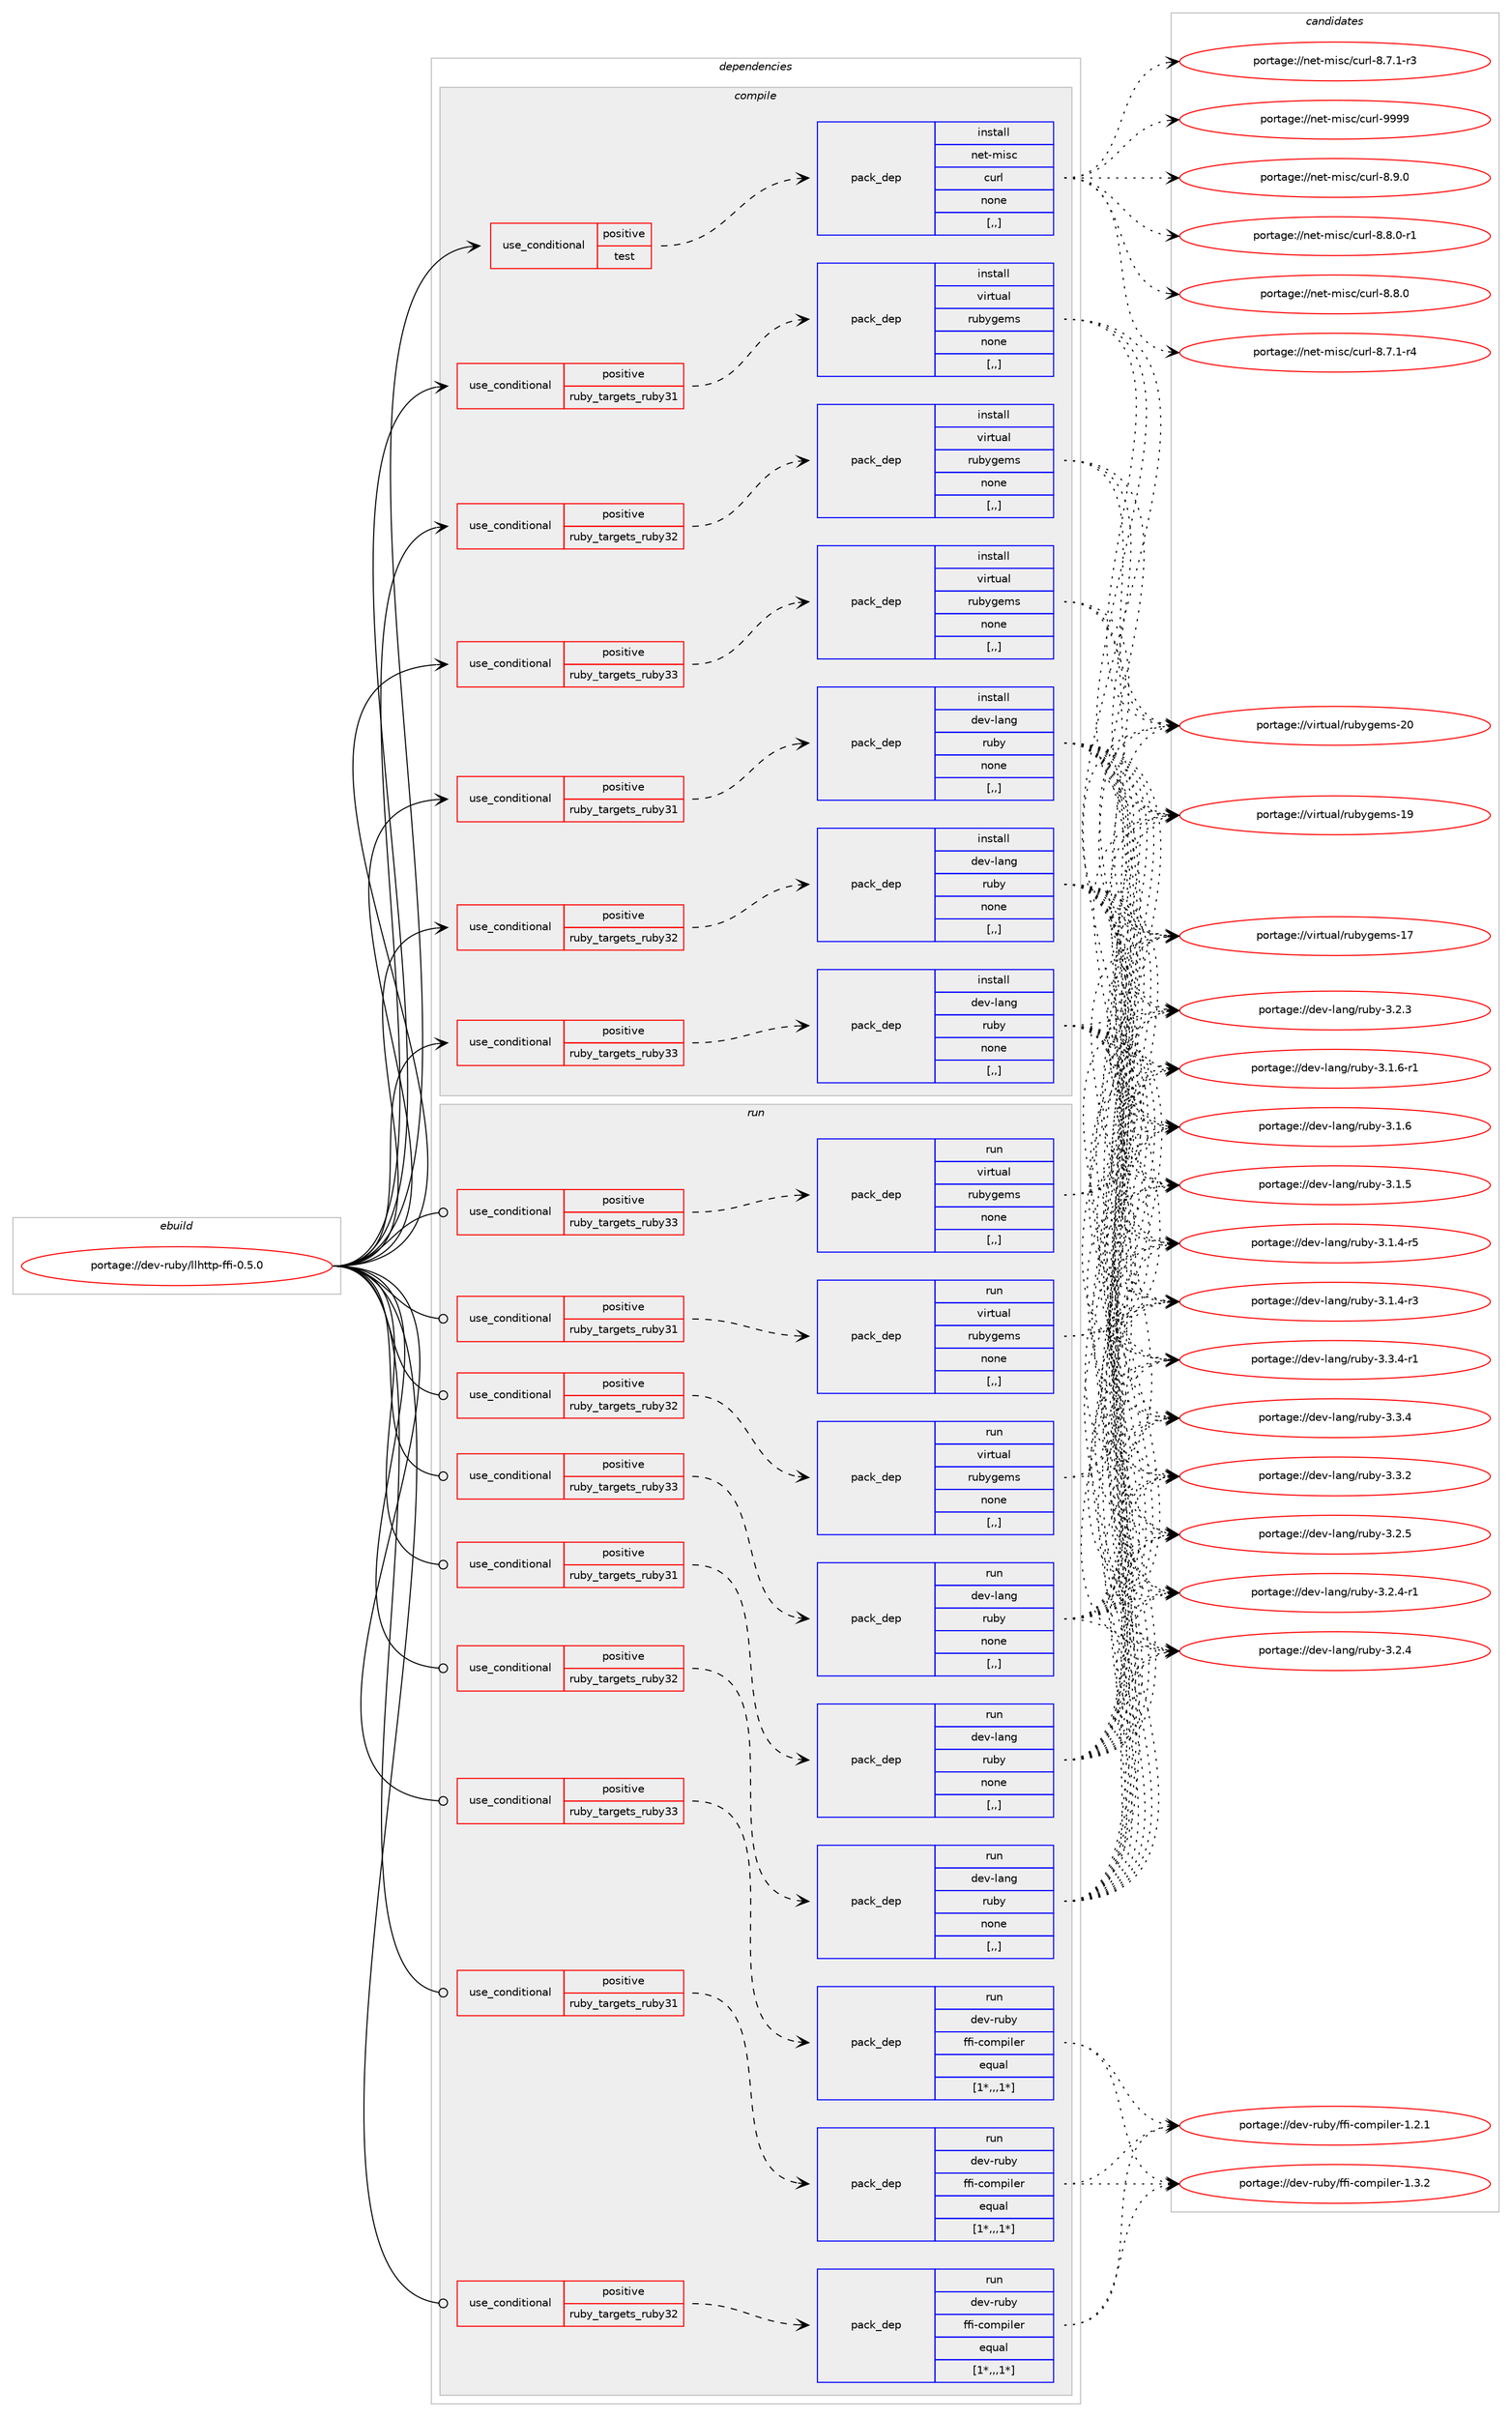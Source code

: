 digraph prolog {

# *************
# Graph options
# *************

newrank=true;
concentrate=true;
compound=true;
graph [rankdir=LR,fontname=Helvetica,fontsize=10,ranksep=1.5];#, ranksep=2.5, nodesep=0.2];
edge  [arrowhead=vee];
node  [fontname=Helvetica,fontsize=10];

# **********
# The ebuild
# **********

subgraph cluster_leftcol {
color=gray;
label=<<i>ebuild</i>>;
id [label="portage://dev-ruby/llhttp-ffi-0.5.0", color=red, width=4, href="../dev-ruby/llhttp-ffi-0.5.0.svg"];
}

# ****************
# The dependencies
# ****************

subgraph cluster_midcol {
color=gray;
label=<<i>dependencies</i>>;
subgraph cluster_compile {
fillcolor="#eeeeee";
style=filled;
label=<<i>compile</i>>;
subgraph cond50040 {
dependency188760 [label=<<TABLE BORDER="0" CELLBORDER="1" CELLSPACING="0" CELLPADDING="4"><TR><TD ROWSPAN="3" CELLPADDING="10">use_conditional</TD></TR><TR><TD>positive</TD></TR><TR><TD>ruby_targets_ruby31</TD></TR></TABLE>>, shape=none, color=red];
subgraph pack137382 {
dependency188761 [label=<<TABLE BORDER="0" CELLBORDER="1" CELLSPACING="0" CELLPADDING="4" WIDTH="220"><TR><TD ROWSPAN="6" CELLPADDING="30">pack_dep</TD></TR><TR><TD WIDTH="110">install</TD></TR><TR><TD>dev-lang</TD></TR><TR><TD>ruby</TD></TR><TR><TD>none</TD></TR><TR><TD>[,,]</TD></TR></TABLE>>, shape=none, color=blue];
}
dependency188760:e -> dependency188761:w [weight=20,style="dashed",arrowhead="vee"];
}
id:e -> dependency188760:w [weight=20,style="solid",arrowhead="vee"];
subgraph cond50041 {
dependency188762 [label=<<TABLE BORDER="0" CELLBORDER="1" CELLSPACING="0" CELLPADDING="4"><TR><TD ROWSPAN="3" CELLPADDING="10">use_conditional</TD></TR><TR><TD>positive</TD></TR><TR><TD>ruby_targets_ruby31</TD></TR></TABLE>>, shape=none, color=red];
subgraph pack137383 {
dependency188763 [label=<<TABLE BORDER="0" CELLBORDER="1" CELLSPACING="0" CELLPADDING="4" WIDTH="220"><TR><TD ROWSPAN="6" CELLPADDING="30">pack_dep</TD></TR><TR><TD WIDTH="110">install</TD></TR><TR><TD>virtual</TD></TR><TR><TD>rubygems</TD></TR><TR><TD>none</TD></TR><TR><TD>[,,]</TD></TR></TABLE>>, shape=none, color=blue];
}
dependency188762:e -> dependency188763:w [weight=20,style="dashed",arrowhead="vee"];
}
id:e -> dependency188762:w [weight=20,style="solid",arrowhead="vee"];
subgraph cond50042 {
dependency188764 [label=<<TABLE BORDER="0" CELLBORDER="1" CELLSPACING="0" CELLPADDING="4"><TR><TD ROWSPAN="3" CELLPADDING="10">use_conditional</TD></TR><TR><TD>positive</TD></TR><TR><TD>ruby_targets_ruby32</TD></TR></TABLE>>, shape=none, color=red];
subgraph pack137384 {
dependency188765 [label=<<TABLE BORDER="0" CELLBORDER="1" CELLSPACING="0" CELLPADDING="4" WIDTH="220"><TR><TD ROWSPAN="6" CELLPADDING="30">pack_dep</TD></TR><TR><TD WIDTH="110">install</TD></TR><TR><TD>dev-lang</TD></TR><TR><TD>ruby</TD></TR><TR><TD>none</TD></TR><TR><TD>[,,]</TD></TR></TABLE>>, shape=none, color=blue];
}
dependency188764:e -> dependency188765:w [weight=20,style="dashed",arrowhead="vee"];
}
id:e -> dependency188764:w [weight=20,style="solid",arrowhead="vee"];
subgraph cond50043 {
dependency188766 [label=<<TABLE BORDER="0" CELLBORDER="1" CELLSPACING="0" CELLPADDING="4"><TR><TD ROWSPAN="3" CELLPADDING="10">use_conditional</TD></TR><TR><TD>positive</TD></TR><TR><TD>ruby_targets_ruby32</TD></TR></TABLE>>, shape=none, color=red];
subgraph pack137385 {
dependency188767 [label=<<TABLE BORDER="0" CELLBORDER="1" CELLSPACING="0" CELLPADDING="4" WIDTH="220"><TR><TD ROWSPAN="6" CELLPADDING="30">pack_dep</TD></TR><TR><TD WIDTH="110">install</TD></TR><TR><TD>virtual</TD></TR><TR><TD>rubygems</TD></TR><TR><TD>none</TD></TR><TR><TD>[,,]</TD></TR></TABLE>>, shape=none, color=blue];
}
dependency188766:e -> dependency188767:w [weight=20,style="dashed",arrowhead="vee"];
}
id:e -> dependency188766:w [weight=20,style="solid",arrowhead="vee"];
subgraph cond50044 {
dependency188768 [label=<<TABLE BORDER="0" CELLBORDER="1" CELLSPACING="0" CELLPADDING="4"><TR><TD ROWSPAN="3" CELLPADDING="10">use_conditional</TD></TR><TR><TD>positive</TD></TR><TR><TD>ruby_targets_ruby33</TD></TR></TABLE>>, shape=none, color=red];
subgraph pack137386 {
dependency188769 [label=<<TABLE BORDER="0" CELLBORDER="1" CELLSPACING="0" CELLPADDING="4" WIDTH="220"><TR><TD ROWSPAN="6" CELLPADDING="30">pack_dep</TD></TR><TR><TD WIDTH="110">install</TD></TR><TR><TD>dev-lang</TD></TR><TR><TD>ruby</TD></TR><TR><TD>none</TD></TR><TR><TD>[,,]</TD></TR></TABLE>>, shape=none, color=blue];
}
dependency188768:e -> dependency188769:w [weight=20,style="dashed",arrowhead="vee"];
}
id:e -> dependency188768:w [weight=20,style="solid",arrowhead="vee"];
subgraph cond50045 {
dependency188770 [label=<<TABLE BORDER="0" CELLBORDER="1" CELLSPACING="0" CELLPADDING="4"><TR><TD ROWSPAN="3" CELLPADDING="10">use_conditional</TD></TR><TR><TD>positive</TD></TR><TR><TD>ruby_targets_ruby33</TD></TR></TABLE>>, shape=none, color=red];
subgraph pack137387 {
dependency188771 [label=<<TABLE BORDER="0" CELLBORDER="1" CELLSPACING="0" CELLPADDING="4" WIDTH="220"><TR><TD ROWSPAN="6" CELLPADDING="30">pack_dep</TD></TR><TR><TD WIDTH="110">install</TD></TR><TR><TD>virtual</TD></TR><TR><TD>rubygems</TD></TR><TR><TD>none</TD></TR><TR><TD>[,,]</TD></TR></TABLE>>, shape=none, color=blue];
}
dependency188770:e -> dependency188771:w [weight=20,style="dashed",arrowhead="vee"];
}
id:e -> dependency188770:w [weight=20,style="solid",arrowhead="vee"];
subgraph cond50046 {
dependency188772 [label=<<TABLE BORDER="0" CELLBORDER="1" CELLSPACING="0" CELLPADDING="4"><TR><TD ROWSPAN="3" CELLPADDING="10">use_conditional</TD></TR><TR><TD>positive</TD></TR><TR><TD>test</TD></TR></TABLE>>, shape=none, color=red];
subgraph pack137388 {
dependency188773 [label=<<TABLE BORDER="0" CELLBORDER="1" CELLSPACING="0" CELLPADDING="4" WIDTH="220"><TR><TD ROWSPAN="6" CELLPADDING="30">pack_dep</TD></TR><TR><TD WIDTH="110">install</TD></TR><TR><TD>net-misc</TD></TR><TR><TD>curl</TD></TR><TR><TD>none</TD></TR><TR><TD>[,,]</TD></TR></TABLE>>, shape=none, color=blue];
}
dependency188772:e -> dependency188773:w [weight=20,style="dashed",arrowhead="vee"];
}
id:e -> dependency188772:w [weight=20,style="solid",arrowhead="vee"];
}
subgraph cluster_compileandrun {
fillcolor="#eeeeee";
style=filled;
label=<<i>compile and run</i>>;
}
subgraph cluster_run {
fillcolor="#eeeeee";
style=filled;
label=<<i>run</i>>;
subgraph cond50047 {
dependency188774 [label=<<TABLE BORDER="0" CELLBORDER="1" CELLSPACING="0" CELLPADDING="4"><TR><TD ROWSPAN="3" CELLPADDING="10">use_conditional</TD></TR><TR><TD>positive</TD></TR><TR><TD>ruby_targets_ruby31</TD></TR></TABLE>>, shape=none, color=red];
subgraph pack137389 {
dependency188775 [label=<<TABLE BORDER="0" CELLBORDER="1" CELLSPACING="0" CELLPADDING="4" WIDTH="220"><TR><TD ROWSPAN="6" CELLPADDING="30">pack_dep</TD></TR><TR><TD WIDTH="110">run</TD></TR><TR><TD>dev-lang</TD></TR><TR><TD>ruby</TD></TR><TR><TD>none</TD></TR><TR><TD>[,,]</TD></TR></TABLE>>, shape=none, color=blue];
}
dependency188774:e -> dependency188775:w [weight=20,style="dashed",arrowhead="vee"];
}
id:e -> dependency188774:w [weight=20,style="solid",arrowhead="odot"];
subgraph cond50048 {
dependency188776 [label=<<TABLE BORDER="0" CELLBORDER="1" CELLSPACING="0" CELLPADDING="4"><TR><TD ROWSPAN="3" CELLPADDING="10">use_conditional</TD></TR><TR><TD>positive</TD></TR><TR><TD>ruby_targets_ruby31</TD></TR></TABLE>>, shape=none, color=red];
subgraph pack137390 {
dependency188777 [label=<<TABLE BORDER="0" CELLBORDER="1" CELLSPACING="0" CELLPADDING="4" WIDTH="220"><TR><TD ROWSPAN="6" CELLPADDING="30">pack_dep</TD></TR><TR><TD WIDTH="110">run</TD></TR><TR><TD>dev-ruby</TD></TR><TR><TD>ffi-compiler</TD></TR><TR><TD>equal</TD></TR><TR><TD>[1*,,,1*]</TD></TR></TABLE>>, shape=none, color=blue];
}
dependency188776:e -> dependency188777:w [weight=20,style="dashed",arrowhead="vee"];
}
id:e -> dependency188776:w [weight=20,style="solid",arrowhead="odot"];
subgraph cond50049 {
dependency188778 [label=<<TABLE BORDER="0" CELLBORDER="1" CELLSPACING="0" CELLPADDING="4"><TR><TD ROWSPAN="3" CELLPADDING="10">use_conditional</TD></TR><TR><TD>positive</TD></TR><TR><TD>ruby_targets_ruby31</TD></TR></TABLE>>, shape=none, color=red];
subgraph pack137391 {
dependency188779 [label=<<TABLE BORDER="0" CELLBORDER="1" CELLSPACING="0" CELLPADDING="4" WIDTH="220"><TR><TD ROWSPAN="6" CELLPADDING="30">pack_dep</TD></TR><TR><TD WIDTH="110">run</TD></TR><TR><TD>virtual</TD></TR><TR><TD>rubygems</TD></TR><TR><TD>none</TD></TR><TR><TD>[,,]</TD></TR></TABLE>>, shape=none, color=blue];
}
dependency188778:e -> dependency188779:w [weight=20,style="dashed",arrowhead="vee"];
}
id:e -> dependency188778:w [weight=20,style="solid",arrowhead="odot"];
subgraph cond50050 {
dependency188780 [label=<<TABLE BORDER="0" CELLBORDER="1" CELLSPACING="0" CELLPADDING="4"><TR><TD ROWSPAN="3" CELLPADDING="10">use_conditional</TD></TR><TR><TD>positive</TD></TR><TR><TD>ruby_targets_ruby32</TD></TR></TABLE>>, shape=none, color=red];
subgraph pack137392 {
dependency188781 [label=<<TABLE BORDER="0" CELLBORDER="1" CELLSPACING="0" CELLPADDING="4" WIDTH="220"><TR><TD ROWSPAN="6" CELLPADDING="30">pack_dep</TD></TR><TR><TD WIDTH="110">run</TD></TR><TR><TD>dev-lang</TD></TR><TR><TD>ruby</TD></TR><TR><TD>none</TD></TR><TR><TD>[,,]</TD></TR></TABLE>>, shape=none, color=blue];
}
dependency188780:e -> dependency188781:w [weight=20,style="dashed",arrowhead="vee"];
}
id:e -> dependency188780:w [weight=20,style="solid",arrowhead="odot"];
subgraph cond50051 {
dependency188782 [label=<<TABLE BORDER="0" CELLBORDER="1" CELLSPACING="0" CELLPADDING="4"><TR><TD ROWSPAN="3" CELLPADDING="10">use_conditional</TD></TR><TR><TD>positive</TD></TR><TR><TD>ruby_targets_ruby32</TD></TR></TABLE>>, shape=none, color=red];
subgraph pack137393 {
dependency188783 [label=<<TABLE BORDER="0" CELLBORDER="1" CELLSPACING="0" CELLPADDING="4" WIDTH="220"><TR><TD ROWSPAN="6" CELLPADDING="30">pack_dep</TD></TR><TR><TD WIDTH="110">run</TD></TR><TR><TD>dev-ruby</TD></TR><TR><TD>ffi-compiler</TD></TR><TR><TD>equal</TD></TR><TR><TD>[1*,,,1*]</TD></TR></TABLE>>, shape=none, color=blue];
}
dependency188782:e -> dependency188783:w [weight=20,style="dashed",arrowhead="vee"];
}
id:e -> dependency188782:w [weight=20,style="solid",arrowhead="odot"];
subgraph cond50052 {
dependency188784 [label=<<TABLE BORDER="0" CELLBORDER="1" CELLSPACING="0" CELLPADDING="4"><TR><TD ROWSPAN="3" CELLPADDING="10">use_conditional</TD></TR><TR><TD>positive</TD></TR><TR><TD>ruby_targets_ruby32</TD></TR></TABLE>>, shape=none, color=red];
subgraph pack137394 {
dependency188785 [label=<<TABLE BORDER="0" CELLBORDER="1" CELLSPACING="0" CELLPADDING="4" WIDTH="220"><TR><TD ROWSPAN="6" CELLPADDING="30">pack_dep</TD></TR><TR><TD WIDTH="110">run</TD></TR><TR><TD>virtual</TD></TR><TR><TD>rubygems</TD></TR><TR><TD>none</TD></TR><TR><TD>[,,]</TD></TR></TABLE>>, shape=none, color=blue];
}
dependency188784:e -> dependency188785:w [weight=20,style="dashed",arrowhead="vee"];
}
id:e -> dependency188784:w [weight=20,style="solid",arrowhead="odot"];
subgraph cond50053 {
dependency188786 [label=<<TABLE BORDER="0" CELLBORDER="1" CELLSPACING="0" CELLPADDING="4"><TR><TD ROWSPAN="3" CELLPADDING="10">use_conditional</TD></TR><TR><TD>positive</TD></TR><TR><TD>ruby_targets_ruby33</TD></TR></TABLE>>, shape=none, color=red];
subgraph pack137395 {
dependency188787 [label=<<TABLE BORDER="0" CELLBORDER="1" CELLSPACING="0" CELLPADDING="4" WIDTH="220"><TR><TD ROWSPAN="6" CELLPADDING="30">pack_dep</TD></TR><TR><TD WIDTH="110">run</TD></TR><TR><TD>dev-lang</TD></TR><TR><TD>ruby</TD></TR><TR><TD>none</TD></TR><TR><TD>[,,]</TD></TR></TABLE>>, shape=none, color=blue];
}
dependency188786:e -> dependency188787:w [weight=20,style="dashed",arrowhead="vee"];
}
id:e -> dependency188786:w [weight=20,style="solid",arrowhead="odot"];
subgraph cond50054 {
dependency188788 [label=<<TABLE BORDER="0" CELLBORDER="1" CELLSPACING="0" CELLPADDING="4"><TR><TD ROWSPAN="3" CELLPADDING="10">use_conditional</TD></TR><TR><TD>positive</TD></TR><TR><TD>ruby_targets_ruby33</TD></TR></TABLE>>, shape=none, color=red];
subgraph pack137396 {
dependency188789 [label=<<TABLE BORDER="0" CELLBORDER="1" CELLSPACING="0" CELLPADDING="4" WIDTH="220"><TR><TD ROWSPAN="6" CELLPADDING="30">pack_dep</TD></TR><TR><TD WIDTH="110">run</TD></TR><TR><TD>dev-ruby</TD></TR><TR><TD>ffi-compiler</TD></TR><TR><TD>equal</TD></TR><TR><TD>[1*,,,1*]</TD></TR></TABLE>>, shape=none, color=blue];
}
dependency188788:e -> dependency188789:w [weight=20,style="dashed",arrowhead="vee"];
}
id:e -> dependency188788:w [weight=20,style="solid",arrowhead="odot"];
subgraph cond50055 {
dependency188790 [label=<<TABLE BORDER="0" CELLBORDER="1" CELLSPACING="0" CELLPADDING="4"><TR><TD ROWSPAN="3" CELLPADDING="10">use_conditional</TD></TR><TR><TD>positive</TD></TR><TR><TD>ruby_targets_ruby33</TD></TR></TABLE>>, shape=none, color=red];
subgraph pack137397 {
dependency188791 [label=<<TABLE BORDER="0" CELLBORDER="1" CELLSPACING="0" CELLPADDING="4" WIDTH="220"><TR><TD ROWSPAN="6" CELLPADDING="30">pack_dep</TD></TR><TR><TD WIDTH="110">run</TD></TR><TR><TD>virtual</TD></TR><TR><TD>rubygems</TD></TR><TR><TD>none</TD></TR><TR><TD>[,,]</TD></TR></TABLE>>, shape=none, color=blue];
}
dependency188790:e -> dependency188791:w [weight=20,style="dashed",arrowhead="vee"];
}
id:e -> dependency188790:w [weight=20,style="solid",arrowhead="odot"];
}
}

# **************
# The candidates
# **************

subgraph cluster_choices {
rank=same;
color=gray;
label=<<i>candidates</i>>;

subgraph choice137382 {
color=black;
nodesep=1;
choice100101118451089711010347114117981214551465146524511449 [label="portage://dev-lang/ruby-3.3.4-r1", color=red, width=4,href="../dev-lang/ruby-3.3.4-r1.svg"];
choice10010111845108971101034711411798121455146514652 [label="portage://dev-lang/ruby-3.3.4", color=red, width=4,href="../dev-lang/ruby-3.3.4.svg"];
choice10010111845108971101034711411798121455146514650 [label="portage://dev-lang/ruby-3.3.2", color=red, width=4,href="../dev-lang/ruby-3.3.2.svg"];
choice10010111845108971101034711411798121455146504653 [label="portage://dev-lang/ruby-3.2.5", color=red, width=4,href="../dev-lang/ruby-3.2.5.svg"];
choice100101118451089711010347114117981214551465046524511449 [label="portage://dev-lang/ruby-3.2.4-r1", color=red, width=4,href="../dev-lang/ruby-3.2.4-r1.svg"];
choice10010111845108971101034711411798121455146504652 [label="portage://dev-lang/ruby-3.2.4", color=red, width=4,href="../dev-lang/ruby-3.2.4.svg"];
choice10010111845108971101034711411798121455146504651 [label="portage://dev-lang/ruby-3.2.3", color=red, width=4,href="../dev-lang/ruby-3.2.3.svg"];
choice100101118451089711010347114117981214551464946544511449 [label="portage://dev-lang/ruby-3.1.6-r1", color=red, width=4,href="../dev-lang/ruby-3.1.6-r1.svg"];
choice10010111845108971101034711411798121455146494654 [label="portage://dev-lang/ruby-3.1.6", color=red, width=4,href="../dev-lang/ruby-3.1.6.svg"];
choice10010111845108971101034711411798121455146494653 [label="portage://dev-lang/ruby-3.1.5", color=red, width=4,href="../dev-lang/ruby-3.1.5.svg"];
choice100101118451089711010347114117981214551464946524511453 [label="portage://dev-lang/ruby-3.1.4-r5", color=red, width=4,href="../dev-lang/ruby-3.1.4-r5.svg"];
choice100101118451089711010347114117981214551464946524511451 [label="portage://dev-lang/ruby-3.1.4-r3", color=red, width=4,href="../dev-lang/ruby-3.1.4-r3.svg"];
dependency188761:e -> choice100101118451089711010347114117981214551465146524511449:w [style=dotted,weight="100"];
dependency188761:e -> choice10010111845108971101034711411798121455146514652:w [style=dotted,weight="100"];
dependency188761:e -> choice10010111845108971101034711411798121455146514650:w [style=dotted,weight="100"];
dependency188761:e -> choice10010111845108971101034711411798121455146504653:w [style=dotted,weight="100"];
dependency188761:e -> choice100101118451089711010347114117981214551465046524511449:w [style=dotted,weight="100"];
dependency188761:e -> choice10010111845108971101034711411798121455146504652:w [style=dotted,weight="100"];
dependency188761:e -> choice10010111845108971101034711411798121455146504651:w [style=dotted,weight="100"];
dependency188761:e -> choice100101118451089711010347114117981214551464946544511449:w [style=dotted,weight="100"];
dependency188761:e -> choice10010111845108971101034711411798121455146494654:w [style=dotted,weight="100"];
dependency188761:e -> choice10010111845108971101034711411798121455146494653:w [style=dotted,weight="100"];
dependency188761:e -> choice100101118451089711010347114117981214551464946524511453:w [style=dotted,weight="100"];
dependency188761:e -> choice100101118451089711010347114117981214551464946524511451:w [style=dotted,weight="100"];
}
subgraph choice137383 {
color=black;
nodesep=1;
choice118105114116117971084711411798121103101109115455048 [label="portage://virtual/rubygems-20", color=red, width=4,href="../virtual/rubygems-20.svg"];
choice118105114116117971084711411798121103101109115454957 [label="portage://virtual/rubygems-19", color=red, width=4,href="../virtual/rubygems-19.svg"];
choice118105114116117971084711411798121103101109115454955 [label="portage://virtual/rubygems-17", color=red, width=4,href="../virtual/rubygems-17.svg"];
dependency188763:e -> choice118105114116117971084711411798121103101109115455048:w [style=dotted,weight="100"];
dependency188763:e -> choice118105114116117971084711411798121103101109115454957:w [style=dotted,weight="100"];
dependency188763:e -> choice118105114116117971084711411798121103101109115454955:w [style=dotted,weight="100"];
}
subgraph choice137384 {
color=black;
nodesep=1;
choice100101118451089711010347114117981214551465146524511449 [label="portage://dev-lang/ruby-3.3.4-r1", color=red, width=4,href="../dev-lang/ruby-3.3.4-r1.svg"];
choice10010111845108971101034711411798121455146514652 [label="portage://dev-lang/ruby-3.3.4", color=red, width=4,href="../dev-lang/ruby-3.3.4.svg"];
choice10010111845108971101034711411798121455146514650 [label="portage://dev-lang/ruby-3.3.2", color=red, width=4,href="../dev-lang/ruby-3.3.2.svg"];
choice10010111845108971101034711411798121455146504653 [label="portage://dev-lang/ruby-3.2.5", color=red, width=4,href="../dev-lang/ruby-3.2.5.svg"];
choice100101118451089711010347114117981214551465046524511449 [label="portage://dev-lang/ruby-3.2.4-r1", color=red, width=4,href="../dev-lang/ruby-3.2.4-r1.svg"];
choice10010111845108971101034711411798121455146504652 [label="portage://dev-lang/ruby-3.2.4", color=red, width=4,href="../dev-lang/ruby-3.2.4.svg"];
choice10010111845108971101034711411798121455146504651 [label="portage://dev-lang/ruby-3.2.3", color=red, width=4,href="../dev-lang/ruby-3.2.3.svg"];
choice100101118451089711010347114117981214551464946544511449 [label="portage://dev-lang/ruby-3.1.6-r1", color=red, width=4,href="../dev-lang/ruby-3.1.6-r1.svg"];
choice10010111845108971101034711411798121455146494654 [label="portage://dev-lang/ruby-3.1.6", color=red, width=4,href="../dev-lang/ruby-3.1.6.svg"];
choice10010111845108971101034711411798121455146494653 [label="portage://dev-lang/ruby-3.1.5", color=red, width=4,href="../dev-lang/ruby-3.1.5.svg"];
choice100101118451089711010347114117981214551464946524511453 [label="portage://dev-lang/ruby-3.1.4-r5", color=red, width=4,href="../dev-lang/ruby-3.1.4-r5.svg"];
choice100101118451089711010347114117981214551464946524511451 [label="portage://dev-lang/ruby-3.1.4-r3", color=red, width=4,href="../dev-lang/ruby-3.1.4-r3.svg"];
dependency188765:e -> choice100101118451089711010347114117981214551465146524511449:w [style=dotted,weight="100"];
dependency188765:e -> choice10010111845108971101034711411798121455146514652:w [style=dotted,weight="100"];
dependency188765:e -> choice10010111845108971101034711411798121455146514650:w [style=dotted,weight="100"];
dependency188765:e -> choice10010111845108971101034711411798121455146504653:w [style=dotted,weight="100"];
dependency188765:e -> choice100101118451089711010347114117981214551465046524511449:w [style=dotted,weight="100"];
dependency188765:e -> choice10010111845108971101034711411798121455146504652:w [style=dotted,weight="100"];
dependency188765:e -> choice10010111845108971101034711411798121455146504651:w [style=dotted,weight="100"];
dependency188765:e -> choice100101118451089711010347114117981214551464946544511449:w [style=dotted,weight="100"];
dependency188765:e -> choice10010111845108971101034711411798121455146494654:w [style=dotted,weight="100"];
dependency188765:e -> choice10010111845108971101034711411798121455146494653:w [style=dotted,weight="100"];
dependency188765:e -> choice100101118451089711010347114117981214551464946524511453:w [style=dotted,weight="100"];
dependency188765:e -> choice100101118451089711010347114117981214551464946524511451:w [style=dotted,weight="100"];
}
subgraph choice137385 {
color=black;
nodesep=1;
choice118105114116117971084711411798121103101109115455048 [label="portage://virtual/rubygems-20", color=red, width=4,href="../virtual/rubygems-20.svg"];
choice118105114116117971084711411798121103101109115454957 [label="portage://virtual/rubygems-19", color=red, width=4,href="../virtual/rubygems-19.svg"];
choice118105114116117971084711411798121103101109115454955 [label="portage://virtual/rubygems-17", color=red, width=4,href="../virtual/rubygems-17.svg"];
dependency188767:e -> choice118105114116117971084711411798121103101109115455048:w [style=dotted,weight="100"];
dependency188767:e -> choice118105114116117971084711411798121103101109115454957:w [style=dotted,weight="100"];
dependency188767:e -> choice118105114116117971084711411798121103101109115454955:w [style=dotted,weight="100"];
}
subgraph choice137386 {
color=black;
nodesep=1;
choice100101118451089711010347114117981214551465146524511449 [label="portage://dev-lang/ruby-3.3.4-r1", color=red, width=4,href="../dev-lang/ruby-3.3.4-r1.svg"];
choice10010111845108971101034711411798121455146514652 [label="portage://dev-lang/ruby-3.3.4", color=red, width=4,href="../dev-lang/ruby-3.3.4.svg"];
choice10010111845108971101034711411798121455146514650 [label="portage://dev-lang/ruby-3.3.2", color=red, width=4,href="../dev-lang/ruby-3.3.2.svg"];
choice10010111845108971101034711411798121455146504653 [label="portage://dev-lang/ruby-3.2.5", color=red, width=4,href="../dev-lang/ruby-3.2.5.svg"];
choice100101118451089711010347114117981214551465046524511449 [label="portage://dev-lang/ruby-3.2.4-r1", color=red, width=4,href="../dev-lang/ruby-3.2.4-r1.svg"];
choice10010111845108971101034711411798121455146504652 [label="portage://dev-lang/ruby-3.2.4", color=red, width=4,href="../dev-lang/ruby-3.2.4.svg"];
choice10010111845108971101034711411798121455146504651 [label="portage://dev-lang/ruby-3.2.3", color=red, width=4,href="../dev-lang/ruby-3.2.3.svg"];
choice100101118451089711010347114117981214551464946544511449 [label="portage://dev-lang/ruby-3.1.6-r1", color=red, width=4,href="../dev-lang/ruby-3.1.6-r1.svg"];
choice10010111845108971101034711411798121455146494654 [label="portage://dev-lang/ruby-3.1.6", color=red, width=4,href="../dev-lang/ruby-3.1.6.svg"];
choice10010111845108971101034711411798121455146494653 [label="portage://dev-lang/ruby-3.1.5", color=red, width=4,href="../dev-lang/ruby-3.1.5.svg"];
choice100101118451089711010347114117981214551464946524511453 [label="portage://dev-lang/ruby-3.1.4-r5", color=red, width=4,href="../dev-lang/ruby-3.1.4-r5.svg"];
choice100101118451089711010347114117981214551464946524511451 [label="portage://dev-lang/ruby-3.1.4-r3", color=red, width=4,href="../dev-lang/ruby-3.1.4-r3.svg"];
dependency188769:e -> choice100101118451089711010347114117981214551465146524511449:w [style=dotted,weight="100"];
dependency188769:e -> choice10010111845108971101034711411798121455146514652:w [style=dotted,weight="100"];
dependency188769:e -> choice10010111845108971101034711411798121455146514650:w [style=dotted,weight="100"];
dependency188769:e -> choice10010111845108971101034711411798121455146504653:w [style=dotted,weight="100"];
dependency188769:e -> choice100101118451089711010347114117981214551465046524511449:w [style=dotted,weight="100"];
dependency188769:e -> choice10010111845108971101034711411798121455146504652:w [style=dotted,weight="100"];
dependency188769:e -> choice10010111845108971101034711411798121455146504651:w [style=dotted,weight="100"];
dependency188769:e -> choice100101118451089711010347114117981214551464946544511449:w [style=dotted,weight="100"];
dependency188769:e -> choice10010111845108971101034711411798121455146494654:w [style=dotted,weight="100"];
dependency188769:e -> choice10010111845108971101034711411798121455146494653:w [style=dotted,weight="100"];
dependency188769:e -> choice100101118451089711010347114117981214551464946524511453:w [style=dotted,weight="100"];
dependency188769:e -> choice100101118451089711010347114117981214551464946524511451:w [style=dotted,weight="100"];
}
subgraph choice137387 {
color=black;
nodesep=1;
choice118105114116117971084711411798121103101109115455048 [label="portage://virtual/rubygems-20", color=red, width=4,href="../virtual/rubygems-20.svg"];
choice118105114116117971084711411798121103101109115454957 [label="portage://virtual/rubygems-19", color=red, width=4,href="../virtual/rubygems-19.svg"];
choice118105114116117971084711411798121103101109115454955 [label="portage://virtual/rubygems-17", color=red, width=4,href="../virtual/rubygems-17.svg"];
dependency188771:e -> choice118105114116117971084711411798121103101109115455048:w [style=dotted,weight="100"];
dependency188771:e -> choice118105114116117971084711411798121103101109115454957:w [style=dotted,weight="100"];
dependency188771:e -> choice118105114116117971084711411798121103101109115454955:w [style=dotted,weight="100"];
}
subgraph choice137388 {
color=black;
nodesep=1;
choice110101116451091051159947991171141084557575757 [label="portage://net-misc/curl-9999", color=red, width=4,href="../net-misc/curl-9999.svg"];
choice11010111645109105115994799117114108455646574648 [label="portage://net-misc/curl-8.9.0", color=red, width=4,href="../net-misc/curl-8.9.0.svg"];
choice110101116451091051159947991171141084556465646484511449 [label="portage://net-misc/curl-8.8.0-r1", color=red, width=4,href="../net-misc/curl-8.8.0-r1.svg"];
choice11010111645109105115994799117114108455646564648 [label="portage://net-misc/curl-8.8.0", color=red, width=4,href="../net-misc/curl-8.8.0.svg"];
choice110101116451091051159947991171141084556465546494511452 [label="portage://net-misc/curl-8.7.1-r4", color=red, width=4,href="../net-misc/curl-8.7.1-r4.svg"];
choice110101116451091051159947991171141084556465546494511451 [label="portage://net-misc/curl-8.7.1-r3", color=red, width=4,href="../net-misc/curl-8.7.1-r3.svg"];
dependency188773:e -> choice110101116451091051159947991171141084557575757:w [style=dotted,weight="100"];
dependency188773:e -> choice11010111645109105115994799117114108455646574648:w [style=dotted,weight="100"];
dependency188773:e -> choice110101116451091051159947991171141084556465646484511449:w [style=dotted,weight="100"];
dependency188773:e -> choice11010111645109105115994799117114108455646564648:w [style=dotted,weight="100"];
dependency188773:e -> choice110101116451091051159947991171141084556465546494511452:w [style=dotted,weight="100"];
dependency188773:e -> choice110101116451091051159947991171141084556465546494511451:w [style=dotted,weight="100"];
}
subgraph choice137389 {
color=black;
nodesep=1;
choice100101118451089711010347114117981214551465146524511449 [label="portage://dev-lang/ruby-3.3.4-r1", color=red, width=4,href="../dev-lang/ruby-3.3.4-r1.svg"];
choice10010111845108971101034711411798121455146514652 [label="portage://dev-lang/ruby-3.3.4", color=red, width=4,href="../dev-lang/ruby-3.3.4.svg"];
choice10010111845108971101034711411798121455146514650 [label="portage://dev-lang/ruby-3.3.2", color=red, width=4,href="../dev-lang/ruby-3.3.2.svg"];
choice10010111845108971101034711411798121455146504653 [label="portage://dev-lang/ruby-3.2.5", color=red, width=4,href="../dev-lang/ruby-3.2.5.svg"];
choice100101118451089711010347114117981214551465046524511449 [label="portage://dev-lang/ruby-3.2.4-r1", color=red, width=4,href="../dev-lang/ruby-3.2.4-r1.svg"];
choice10010111845108971101034711411798121455146504652 [label="portage://dev-lang/ruby-3.2.4", color=red, width=4,href="../dev-lang/ruby-3.2.4.svg"];
choice10010111845108971101034711411798121455146504651 [label="portage://dev-lang/ruby-3.2.3", color=red, width=4,href="../dev-lang/ruby-3.2.3.svg"];
choice100101118451089711010347114117981214551464946544511449 [label="portage://dev-lang/ruby-3.1.6-r1", color=red, width=4,href="../dev-lang/ruby-3.1.6-r1.svg"];
choice10010111845108971101034711411798121455146494654 [label="portage://dev-lang/ruby-3.1.6", color=red, width=4,href="../dev-lang/ruby-3.1.6.svg"];
choice10010111845108971101034711411798121455146494653 [label="portage://dev-lang/ruby-3.1.5", color=red, width=4,href="../dev-lang/ruby-3.1.5.svg"];
choice100101118451089711010347114117981214551464946524511453 [label="portage://dev-lang/ruby-3.1.4-r5", color=red, width=4,href="../dev-lang/ruby-3.1.4-r5.svg"];
choice100101118451089711010347114117981214551464946524511451 [label="portage://dev-lang/ruby-3.1.4-r3", color=red, width=4,href="../dev-lang/ruby-3.1.4-r3.svg"];
dependency188775:e -> choice100101118451089711010347114117981214551465146524511449:w [style=dotted,weight="100"];
dependency188775:e -> choice10010111845108971101034711411798121455146514652:w [style=dotted,weight="100"];
dependency188775:e -> choice10010111845108971101034711411798121455146514650:w [style=dotted,weight="100"];
dependency188775:e -> choice10010111845108971101034711411798121455146504653:w [style=dotted,weight="100"];
dependency188775:e -> choice100101118451089711010347114117981214551465046524511449:w [style=dotted,weight="100"];
dependency188775:e -> choice10010111845108971101034711411798121455146504652:w [style=dotted,weight="100"];
dependency188775:e -> choice10010111845108971101034711411798121455146504651:w [style=dotted,weight="100"];
dependency188775:e -> choice100101118451089711010347114117981214551464946544511449:w [style=dotted,weight="100"];
dependency188775:e -> choice10010111845108971101034711411798121455146494654:w [style=dotted,weight="100"];
dependency188775:e -> choice10010111845108971101034711411798121455146494653:w [style=dotted,weight="100"];
dependency188775:e -> choice100101118451089711010347114117981214551464946524511453:w [style=dotted,weight="100"];
dependency188775:e -> choice100101118451089711010347114117981214551464946524511451:w [style=dotted,weight="100"];
}
subgraph choice137390 {
color=black;
nodesep=1;
choice1001011184511411798121471021021054599111109112105108101114454946514650 [label="portage://dev-ruby/ffi-compiler-1.3.2", color=red, width=4,href="../dev-ruby/ffi-compiler-1.3.2.svg"];
choice1001011184511411798121471021021054599111109112105108101114454946504649 [label="portage://dev-ruby/ffi-compiler-1.2.1", color=red, width=4,href="../dev-ruby/ffi-compiler-1.2.1.svg"];
dependency188777:e -> choice1001011184511411798121471021021054599111109112105108101114454946514650:w [style=dotted,weight="100"];
dependency188777:e -> choice1001011184511411798121471021021054599111109112105108101114454946504649:w [style=dotted,weight="100"];
}
subgraph choice137391 {
color=black;
nodesep=1;
choice118105114116117971084711411798121103101109115455048 [label="portage://virtual/rubygems-20", color=red, width=4,href="../virtual/rubygems-20.svg"];
choice118105114116117971084711411798121103101109115454957 [label="portage://virtual/rubygems-19", color=red, width=4,href="../virtual/rubygems-19.svg"];
choice118105114116117971084711411798121103101109115454955 [label="portage://virtual/rubygems-17", color=red, width=4,href="../virtual/rubygems-17.svg"];
dependency188779:e -> choice118105114116117971084711411798121103101109115455048:w [style=dotted,weight="100"];
dependency188779:e -> choice118105114116117971084711411798121103101109115454957:w [style=dotted,weight="100"];
dependency188779:e -> choice118105114116117971084711411798121103101109115454955:w [style=dotted,weight="100"];
}
subgraph choice137392 {
color=black;
nodesep=1;
choice100101118451089711010347114117981214551465146524511449 [label="portage://dev-lang/ruby-3.3.4-r1", color=red, width=4,href="../dev-lang/ruby-3.3.4-r1.svg"];
choice10010111845108971101034711411798121455146514652 [label="portage://dev-lang/ruby-3.3.4", color=red, width=4,href="../dev-lang/ruby-3.3.4.svg"];
choice10010111845108971101034711411798121455146514650 [label="portage://dev-lang/ruby-3.3.2", color=red, width=4,href="../dev-lang/ruby-3.3.2.svg"];
choice10010111845108971101034711411798121455146504653 [label="portage://dev-lang/ruby-3.2.5", color=red, width=4,href="../dev-lang/ruby-3.2.5.svg"];
choice100101118451089711010347114117981214551465046524511449 [label="portage://dev-lang/ruby-3.2.4-r1", color=red, width=4,href="../dev-lang/ruby-3.2.4-r1.svg"];
choice10010111845108971101034711411798121455146504652 [label="portage://dev-lang/ruby-3.2.4", color=red, width=4,href="../dev-lang/ruby-3.2.4.svg"];
choice10010111845108971101034711411798121455146504651 [label="portage://dev-lang/ruby-3.2.3", color=red, width=4,href="../dev-lang/ruby-3.2.3.svg"];
choice100101118451089711010347114117981214551464946544511449 [label="portage://dev-lang/ruby-3.1.6-r1", color=red, width=4,href="../dev-lang/ruby-3.1.6-r1.svg"];
choice10010111845108971101034711411798121455146494654 [label="portage://dev-lang/ruby-3.1.6", color=red, width=4,href="../dev-lang/ruby-3.1.6.svg"];
choice10010111845108971101034711411798121455146494653 [label="portage://dev-lang/ruby-3.1.5", color=red, width=4,href="../dev-lang/ruby-3.1.5.svg"];
choice100101118451089711010347114117981214551464946524511453 [label="portage://dev-lang/ruby-3.1.4-r5", color=red, width=4,href="../dev-lang/ruby-3.1.4-r5.svg"];
choice100101118451089711010347114117981214551464946524511451 [label="portage://dev-lang/ruby-3.1.4-r3", color=red, width=4,href="../dev-lang/ruby-3.1.4-r3.svg"];
dependency188781:e -> choice100101118451089711010347114117981214551465146524511449:w [style=dotted,weight="100"];
dependency188781:e -> choice10010111845108971101034711411798121455146514652:w [style=dotted,weight="100"];
dependency188781:e -> choice10010111845108971101034711411798121455146514650:w [style=dotted,weight="100"];
dependency188781:e -> choice10010111845108971101034711411798121455146504653:w [style=dotted,weight="100"];
dependency188781:e -> choice100101118451089711010347114117981214551465046524511449:w [style=dotted,weight="100"];
dependency188781:e -> choice10010111845108971101034711411798121455146504652:w [style=dotted,weight="100"];
dependency188781:e -> choice10010111845108971101034711411798121455146504651:w [style=dotted,weight="100"];
dependency188781:e -> choice100101118451089711010347114117981214551464946544511449:w [style=dotted,weight="100"];
dependency188781:e -> choice10010111845108971101034711411798121455146494654:w [style=dotted,weight="100"];
dependency188781:e -> choice10010111845108971101034711411798121455146494653:w [style=dotted,weight="100"];
dependency188781:e -> choice100101118451089711010347114117981214551464946524511453:w [style=dotted,weight="100"];
dependency188781:e -> choice100101118451089711010347114117981214551464946524511451:w [style=dotted,weight="100"];
}
subgraph choice137393 {
color=black;
nodesep=1;
choice1001011184511411798121471021021054599111109112105108101114454946514650 [label="portage://dev-ruby/ffi-compiler-1.3.2", color=red, width=4,href="../dev-ruby/ffi-compiler-1.3.2.svg"];
choice1001011184511411798121471021021054599111109112105108101114454946504649 [label="portage://dev-ruby/ffi-compiler-1.2.1", color=red, width=4,href="../dev-ruby/ffi-compiler-1.2.1.svg"];
dependency188783:e -> choice1001011184511411798121471021021054599111109112105108101114454946514650:w [style=dotted,weight="100"];
dependency188783:e -> choice1001011184511411798121471021021054599111109112105108101114454946504649:w [style=dotted,weight="100"];
}
subgraph choice137394 {
color=black;
nodesep=1;
choice118105114116117971084711411798121103101109115455048 [label="portage://virtual/rubygems-20", color=red, width=4,href="../virtual/rubygems-20.svg"];
choice118105114116117971084711411798121103101109115454957 [label="portage://virtual/rubygems-19", color=red, width=4,href="../virtual/rubygems-19.svg"];
choice118105114116117971084711411798121103101109115454955 [label="portage://virtual/rubygems-17", color=red, width=4,href="../virtual/rubygems-17.svg"];
dependency188785:e -> choice118105114116117971084711411798121103101109115455048:w [style=dotted,weight="100"];
dependency188785:e -> choice118105114116117971084711411798121103101109115454957:w [style=dotted,weight="100"];
dependency188785:e -> choice118105114116117971084711411798121103101109115454955:w [style=dotted,weight="100"];
}
subgraph choice137395 {
color=black;
nodesep=1;
choice100101118451089711010347114117981214551465146524511449 [label="portage://dev-lang/ruby-3.3.4-r1", color=red, width=4,href="../dev-lang/ruby-3.3.4-r1.svg"];
choice10010111845108971101034711411798121455146514652 [label="portage://dev-lang/ruby-3.3.4", color=red, width=4,href="../dev-lang/ruby-3.3.4.svg"];
choice10010111845108971101034711411798121455146514650 [label="portage://dev-lang/ruby-3.3.2", color=red, width=4,href="../dev-lang/ruby-3.3.2.svg"];
choice10010111845108971101034711411798121455146504653 [label="portage://dev-lang/ruby-3.2.5", color=red, width=4,href="../dev-lang/ruby-3.2.5.svg"];
choice100101118451089711010347114117981214551465046524511449 [label="portage://dev-lang/ruby-3.2.4-r1", color=red, width=4,href="../dev-lang/ruby-3.2.4-r1.svg"];
choice10010111845108971101034711411798121455146504652 [label="portage://dev-lang/ruby-3.2.4", color=red, width=4,href="../dev-lang/ruby-3.2.4.svg"];
choice10010111845108971101034711411798121455146504651 [label="portage://dev-lang/ruby-3.2.3", color=red, width=4,href="../dev-lang/ruby-3.2.3.svg"];
choice100101118451089711010347114117981214551464946544511449 [label="portage://dev-lang/ruby-3.1.6-r1", color=red, width=4,href="../dev-lang/ruby-3.1.6-r1.svg"];
choice10010111845108971101034711411798121455146494654 [label="portage://dev-lang/ruby-3.1.6", color=red, width=4,href="../dev-lang/ruby-3.1.6.svg"];
choice10010111845108971101034711411798121455146494653 [label="portage://dev-lang/ruby-3.1.5", color=red, width=4,href="../dev-lang/ruby-3.1.5.svg"];
choice100101118451089711010347114117981214551464946524511453 [label="portage://dev-lang/ruby-3.1.4-r5", color=red, width=4,href="../dev-lang/ruby-3.1.4-r5.svg"];
choice100101118451089711010347114117981214551464946524511451 [label="portage://dev-lang/ruby-3.1.4-r3", color=red, width=4,href="../dev-lang/ruby-3.1.4-r3.svg"];
dependency188787:e -> choice100101118451089711010347114117981214551465146524511449:w [style=dotted,weight="100"];
dependency188787:e -> choice10010111845108971101034711411798121455146514652:w [style=dotted,weight="100"];
dependency188787:e -> choice10010111845108971101034711411798121455146514650:w [style=dotted,weight="100"];
dependency188787:e -> choice10010111845108971101034711411798121455146504653:w [style=dotted,weight="100"];
dependency188787:e -> choice100101118451089711010347114117981214551465046524511449:w [style=dotted,weight="100"];
dependency188787:e -> choice10010111845108971101034711411798121455146504652:w [style=dotted,weight="100"];
dependency188787:e -> choice10010111845108971101034711411798121455146504651:w [style=dotted,weight="100"];
dependency188787:e -> choice100101118451089711010347114117981214551464946544511449:w [style=dotted,weight="100"];
dependency188787:e -> choice10010111845108971101034711411798121455146494654:w [style=dotted,weight="100"];
dependency188787:e -> choice10010111845108971101034711411798121455146494653:w [style=dotted,weight="100"];
dependency188787:e -> choice100101118451089711010347114117981214551464946524511453:w [style=dotted,weight="100"];
dependency188787:e -> choice100101118451089711010347114117981214551464946524511451:w [style=dotted,weight="100"];
}
subgraph choice137396 {
color=black;
nodesep=1;
choice1001011184511411798121471021021054599111109112105108101114454946514650 [label="portage://dev-ruby/ffi-compiler-1.3.2", color=red, width=4,href="../dev-ruby/ffi-compiler-1.3.2.svg"];
choice1001011184511411798121471021021054599111109112105108101114454946504649 [label="portage://dev-ruby/ffi-compiler-1.2.1", color=red, width=4,href="../dev-ruby/ffi-compiler-1.2.1.svg"];
dependency188789:e -> choice1001011184511411798121471021021054599111109112105108101114454946514650:w [style=dotted,weight="100"];
dependency188789:e -> choice1001011184511411798121471021021054599111109112105108101114454946504649:w [style=dotted,weight="100"];
}
subgraph choice137397 {
color=black;
nodesep=1;
choice118105114116117971084711411798121103101109115455048 [label="portage://virtual/rubygems-20", color=red, width=4,href="../virtual/rubygems-20.svg"];
choice118105114116117971084711411798121103101109115454957 [label="portage://virtual/rubygems-19", color=red, width=4,href="../virtual/rubygems-19.svg"];
choice118105114116117971084711411798121103101109115454955 [label="portage://virtual/rubygems-17", color=red, width=4,href="../virtual/rubygems-17.svg"];
dependency188791:e -> choice118105114116117971084711411798121103101109115455048:w [style=dotted,weight="100"];
dependency188791:e -> choice118105114116117971084711411798121103101109115454957:w [style=dotted,weight="100"];
dependency188791:e -> choice118105114116117971084711411798121103101109115454955:w [style=dotted,weight="100"];
}
}

}
